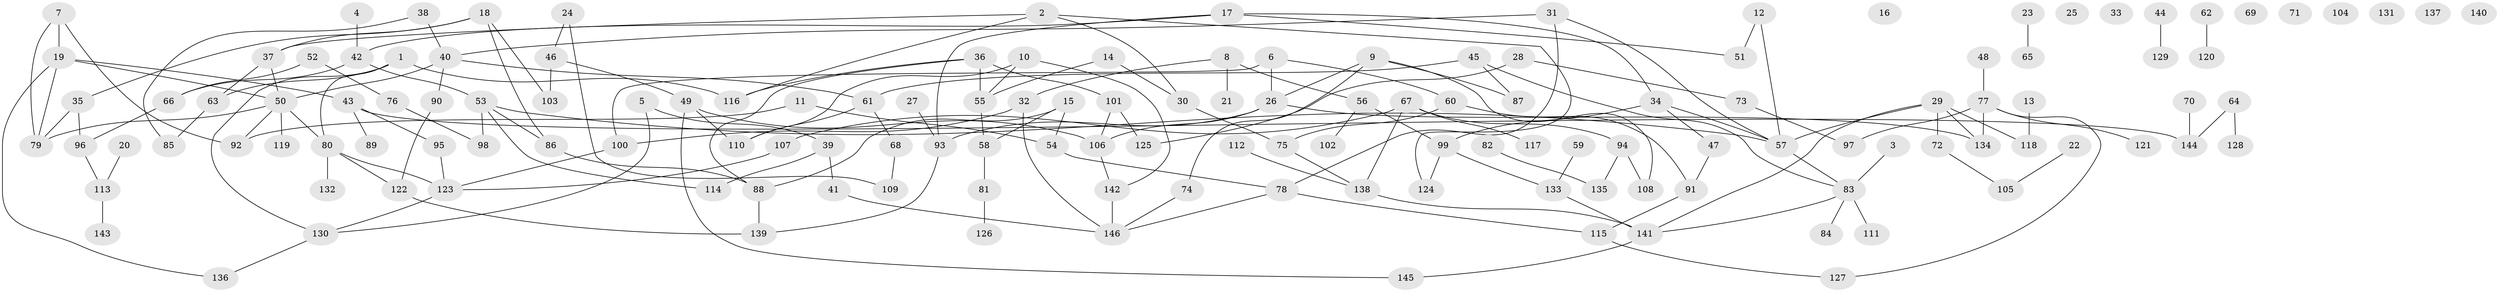 // Generated by graph-tools (version 1.1) at 2025/49/03/09/25 03:49:04]
// undirected, 146 vertices, 184 edges
graph export_dot {
graph [start="1"]
  node [color=gray90,style=filled];
  1;
  2;
  3;
  4;
  5;
  6;
  7;
  8;
  9;
  10;
  11;
  12;
  13;
  14;
  15;
  16;
  17;
  18;
  19;
  20;
  21;
  22;
  23;
  24;
  25;
  26;
  27;
  28;
  29;
  30;
  31;
  32;
  33;
  34;
  35;
  36;
  37;
  38;
  39;
  40;
  41;
  42;
  43;
  44;
  45;
  46;
  47;
  48;
  49;
  50;
  51;
  52;
  53;
  54;
  55;
  56;
  57;
  58;
  59;
  60;
  61;
  62;
  63;
  64;
  65;
  66;
  67;
  68;
  69;
  70;
  71;
  72;
  73;
  74;
  75;
  76;
  77;
  78;
  79;
  80;
  81;
  82;
  83;
  84;
  85;
  86;
  87;
  88;
  89;
  90;
  91;
  92;
  93;
  94;
  95;
  96;
  97;
  98;
  99;
  100;
  101;
  102;
  103;
  104;
  105;
  106;
  107;
  108;
  109;
  110;
  111;
  112;
  113;
  114;
  115;
  116;
  117;
  118;
  119;
  120;
  121;
  122;
  123;
  124;
  125;
  126;
  127;
  128;
  129;
  130;
  131;
  132;
  133;
  134;
  135;
  136;
  137;
  138;
  139;
  140;
  141;
  142;
  143;
  144;
  145;
  146;
  1 -- 63;
  1 -- 80;
  1 -- 116;
  1 -- 130;
  2 -- 30;
  2 -- 37;
  2 -- 116;
  2 -- 124;
  3 -- 83;
  4 -- 42;
  5 -- 39;
  5 -- 130;
  6 -- 26;
  6 -- 60;
  6 -- 100;
  7 -- 19;
  7 -- 79;
  7 -- 92;
  8 -- 21;
  8 -- 32;
  8 -- 56;
  9 -- 26;
  9 -- 74;
  9 -- 87;
  9 -- 108;
  10 -- 55;
  10 -- 110;
  10 -- 142;
  11 -- 54;
  11 -- 92;
  12 -- 51;
  12 -- 57;
  13 -- 118;
  14 -- 30;
  14 -- 55;
  15 -- 54;
  15 -- 58;
  15 -- 88;
  17 -- 34;
  17 -- 42;
  17 -- 51;
  17 -- 93;
  18 -- 35;
  18 -- 37;
  18 -- 86;
  18 -- 103;
  19 -- 43;
  19 -- 50;
  19 -- 79;
  19 -- 136;
  20 -- 113;
  22 -- 105;
  23 -- 65;
  24 -- 46;
  24 -- 109;
  26 -- 93;
  26 -- 106;
  26 -- 134;
  27 -- 93;
  28 -- 73;
  28 -- 125;
  29 -- 57;
  29 -- 72;
  29 -- 118;
  29 -- 134;
  29 -- 141;
  30 -- 75;
  31 -- 40;
  31 -- 57;
  31 -- 78;
  32 -- 100;
  32 -- 146;
  34 -- 47;
  34 -- 57;
  34 -- 99;
  35 -- 79;
  35 -- 96;
  36 -- 55;
  36 -- 88;
  36 -- 101;
  36 -- 116;
  37 -- 50;
  37 -- 63;
  38 -- 40;
  38 -- 85;
  39 -- 41;
  39 -- 114;
  40 -- 50;
  40 -- 61;
  40 -- 90;
  41 -- 146;
  42 -- 53;
  42 -- 66;
  43 -- 89;
  43 -- 95;
  43 -- 144;
  44 -- 129;
  45 -- 61;
  45 -- 83;
  45 -- 87;
  46 -- 49;
  46 -- 103;
  47 -- 91;
  48 -- 77;
  49 -- 106;
  49 -- 110;
  49 -- 145;
  50 -- 79;
  50 -- 80;
  50 -- 92;
  50 -- 119;
  52 -- 66;
  52 -- 76;
  53 -- 57;
  53 -- 86;
  53 -- 98;
  53 -- 114;
  54 -- 78;
  55 -- 58;
  56 -- 99;
  56 -- 102;
  57 -- 83;
  58 -- 81;
  59 -- 133;
  60 -- 75;
  60 -- 91;
  61 -- 68;
  61 -- 110;
  62 -- 120;
  63 -- 85;
  64 -- 128;
  64 -- 144;
  66 -- 96;
  67 -- 94;
  67 -- 107;
  67 -- 117;
  67 -- 138;
  68 -- 109;
  70 -- 144;
  72 -- 105;
  73 -- 97;
  74 -- 146;
  75 -- 138;
  76 -- 98;
  77 -- 97;
  77 -- 121;
  77 -- 127;
  77 -- 134;
  78 -- 115;
  78 -- 146;
  80 -- 122;
  80 -- 123;
  80 -- 132;
  81 -- 126;
  82 -- 135;
  83 -- 84;
  83 -- 111;
  83 -- 141;
  86 -- 88;
  88 -- 139;
  90 -- 122;
  91 -- 115;
  93 -- 139;
  94 -- 108;
  94 -- 135;
  95 -- 123;
  96 -- 113;
  99 -- 124;
  99 -- 133;
  100 -- 123;
  101 -- 106;
  101 -- 125;
  106 -- 142;
  107 -- 123;
  112 -- 138;
  113 -- 143;
  115 -- 127;
  122 -- 139;
  123 -- 130;
  130 -- 136;
  133 -- 141;
  138 -- 141;
  141 -- 145;
  142 -- 146;
}

